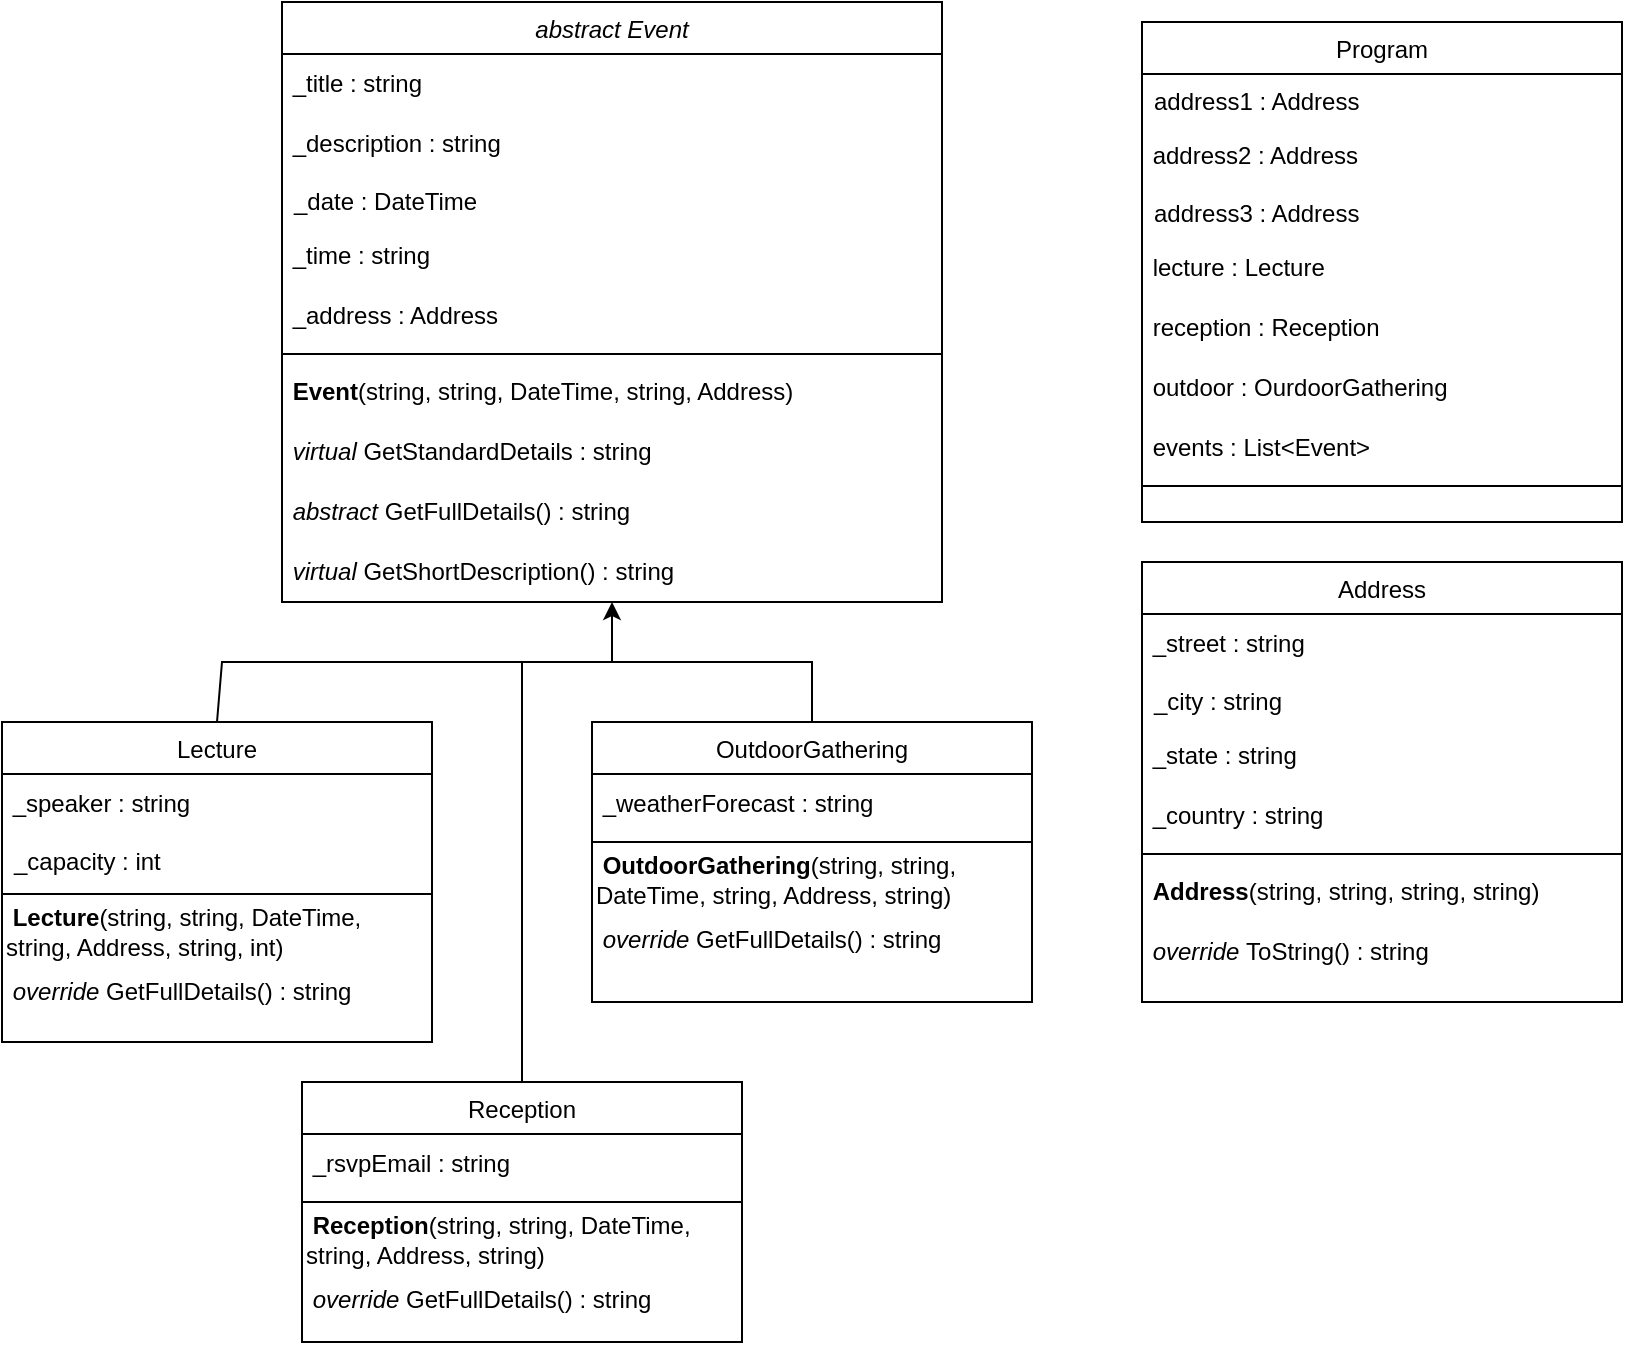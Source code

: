 <mxfile version="25.0.3">
  <diagram name="Page-1" id="dXVBOWxPNTxbUymby9Nb">
    <mxGraphModel dx="860" dy="729" grid="1" gridSize="10" guides="1" tooltips="1" connect="1" arrows="1" fold="1" page="1" pageScale="1" pageWidth="850" pageHeight="1100" math="0" shadow="0">
      <root>
        <mxCell id="0" />
        <mxCell id="1" parent="0" />
        <mxCell id="rQjfvSd08ti9-D7rB74_-1" value="Program" style="swimlane;fontStyle=0;align=center;verticalAlign=top;childLayout=stackLayout;horizontal=1;startSize=26;horizontalStack=0;resizeParent=1;resizeLast=0;collapsible=1;marginBottom=0;rounded=0;shadow=0;strokeWidth=1;" vertex="1" parent="1">
          <mxGeometry x="590" y="20" width="240" height="250" as="geometry">
            <mxRectangle x="130" y="380" width="160" height="26" as="alternateBounds" />
          </mxGeometry>
        </mxCell>
        <mxCell id="rQjfvSd08ti9-D7rB74_-2" value="address1 : Address" style="text;align=left;verticalAlign=top;spacingLeft=4;spacingRight=4;overflow=hidden;rotatable=0;points=[[0,0.5],[1,0.5]];portConstraint=eastwest;" vertex="1" parent="rQjfvSd08ti9-D7rB74_-1">
          <mxGeometry y="26" width="240" height="26" as="geometry" />
        </mxCell>
        <mxCell id="rQjfvSd08ti9-D7rB74_-3" value="&amp;nbsp;address2 : Address" style="text;html=1;align=left;verticalAlign=middle;whiteSpace=wrap;rounded=0;" vertex="1" parent="rQjfvSd08ti9-D7rB74_-1">
          <mxGeometry y="52" width="240" height="30" as="geometry" />
        </mxCell>
        <mxCell id="rQjfvSd08ti9-D7rB74_-4" value="address3 : Address" style="text;align=left;verticalAlign=top;spacingLeft=4;spacingRight=4;overflow=hidden;rotatable=0;points=[[0,0.5],[1,0.5]];portConstraint=eastwest;rounded=0;shadow=0;html=0;" vertex="1" parent="rQjfvSd08ti9-D7rB74_-1">
          <mxGeometry y="82" width="240" height="26" as="geometry" />
        </mxCell>
        <mxCell id="rQjfvSd08ti9-D7rB74_-5" value="&amp;nbsp;lecture : Lecture" style="text;html=1;align=left;verticalAlign=middle;whiteSpace=wrap;rounded=0;" vertex="1" parent="rQjfvSd08ti9-D7rB74_-1">
          <mxGeometry y="108" width="240" height="30" as="geometry" />
        </mxCell>
        <mxCell id="rQjfvSd08ti9-D7rB74_-6" value="&amp;nbsp;reception : Reception" style="text;html=1;align=left;verticalAlign=middle;whiteSpace=wrap;rounded=0;" vertex="1" parent="rQjfvSd08ti9-D7rB74_-1">
          <mxGeometry y="138" width="240" height="30" as="geometry" />
        </mxCell>
        <mxCell id="rQjfvSd08ti9-D7rB74_-7" value="&amp;nbsp;outdoor : OurdoorGathering&amp;nbsp;" style="text;html=1;align=left;verticalAlign=middle;whiteSpace=wrap;rounded=0;" vertex="1" parent="rQjfvSd08ti9-D7rB74_-1">
          <mxGeometry y="168" width="240" height="30" as="geometry" />
        </mxCell>
        <mxCell id="rQjfvSd08ti9-D7rB74_-8" value="&amp;nbsp;events : List&amp;lt;Event&amp;gt;" style="text;html=1;align=left;verticalAlign=middle;whiteSpace=wrap;rounded=0;" vertex="1" parent="rQjfvSd08ti9-D7rB74_-1">
          <mxGeometry y="198" width="240" height="30" as="geometry" />
        </mxCell>
        <mxCell id="rQjfvSd08ti9-D7rB74_-12" value="" style="line;html=1;strokeWidth=1;align=left;verticalAlign=middle;spacingTop=-1;spacingLeft=3;spacingRight=3;rotatable=0;labelPosition=right;points=[];portConstraint=eastwest;" vertex="1" parent="rQjfvSd08ti9-D7rB74_-1">
          <mxGeometry y="228" width="240" height="8" as="geometry" />
        </mxCell>
        <mxCell id="rQjfvSd08ti9-D7rB74_-13" value="OutdoorGathering" style="swimlane;fontStyle=0;align=center;verticalAlign=top;childLayout=stackLayout;horizontal=1;startSize=26;horizontalStack=0;resizeParent=1;resizeLast=0;collapsible=1;marginBottom=0;rounded=0;shadow=0;strokeWidth=1;" vertex="1" parent="1">
          <mxGeometry x="315" y="370" width="220" height="140" as="geometry">
            <mxRectangle x="310" y="230" width="170" height="26" as="alternateBounds" />
          </mxGeometry>
        </mxCell>
        <mxCell id="rQjfvSd08ti9-D7rB74_-14" value="&amp;nbsp;_weatherForecast : string" style="text;html=1;align=left;verticalAlign=middle;whiteSpace=wrap;rounded=0;" vertex="1" parent="rQjfvSd08ti9-D7rB74_-13">
          <mxGeometry y="26" width="220" height="30" as="geometry" />
        </mxCell>
        <mxCell id="rQjfvSd08ti9-D7rB74_-16" value="" style="line;html=1;strokeWidth=1;align=left;verticalAlign=middle;spacingTop=-1;spacingLeft=3;spacingRight=3;rotatable=0;labelPosition=right;points=[];portConstraint=eastwest;" vertex="1" parent="rQjfvSd08ti9-D7rB74_-13">
          <mxGeometry y="56" width="220" height="8" as="geometry" />
        </mxCell>
        <mxCell id="rQjfvSd08ti9-D7rB74_-17" value="&amp;nbsp;&lt;b&gt;OutdoorGathering&lt;/b&gt;(string, string, DateTime, string, Address, string)&amp;nbsp;" style="text;html=1;align=left;verticalAlign=middle;whiteSpace=wrap;rounded=0;" vertex="1" parent="rQjfvSd08ti9-D7rB74_-13">
          <mxGeometry y="64" width="220" height="30" as="geometry" />
        </mxCell>
        <mxCell id="rQjfvSd08ti9-D7rB74_-18" value="&amp;nbsp;&lt;i&gt;override &lt;/i&gt;GetFullDetails() : string" style="text;html=1;align=left;verticalAlign=middle;whiteSpace=wrap;rounded=0;" vertex="1" parent="rQjfvSd08ti9-D7rB74_-13">
          <mxGeometry y="94" width="220" height="30" as="geometry" />
        </mxCell>
        <mxCell id="rQjfvSd08ti9-D7rB74_-22" value="Address" style="swimlane;fontStyle=0;align=center;verticalAlign=top;childLayout=stackLayout;horizontal=1;startSize=26;horizontalStack=0;resizeParent=1;resizeLast=0;collapsible=1;marginBottom=0;rounded=0;shadow=0;strokeWidth=1;" vertex="1" parent="1">
          <mxGeometry x="590" y="290" width="240" height="220" as="geometry">
            <mxRectangle x="310" y="230" width="170" height="26" as="alternateBounds" />
          </mxGeometry>
        </mxCell>
        <mxCell id="rQjfvSd08ti9-D7rB74_-23" value="&amp;nbsp;_street : string" style="text;html=1;align=left;verticalAlign=middle;whiteSpace=wrap;rounded=0;" vertex="1" parent="rQjfvSd08ti9-D7rB74_-22">
          <mxGeometry y="26" width="240" height="30" as="geometry" />
        </mxCell>
        <mxCell id="rQjfvSd08ti9-D7rB74_-24" value="_city : string" style="text;align=left;verticalAlign=top;spacingLeft=4;spacingRight=4;overflow=hidden;rotatable=0;points=[[0,0.5],[1,0.5]];portConstraint=eastwest;" vertex="1" parent="rQjfvSd08ti9-D7rB74_-22">
          <mxGeometry y="56" width="240" height="26" as="geometry" />
        </mxCell>
        <mxCell id="rQjfvSd08ti9-D7rB74_-51" value="&amp;nbsp;_state : string" style="text;html=1;align=left;verticalAlign=middle;whiteSpace=wrap;rounded=0;" vertex="1" parent="rQjfvSd08ti9-D7rB74_-22">
          <mxGeometry y="82" width="240" height="30" as="geometry" />
        </mxCell>
        <mxCell id="rQjfvSd08ti9-D7rB74_-52" value="&amp;nbsp;_country : string" style="text;html=1;align=left;verticalAlign=middle;whiteSpace=wrap;rounded=0;" vertex="1" parent="rQjfvSd08ti9-D7rB74_-22">
          <mxGeometry y="112" width="240" height="30" as="geometry" />
        </mxCell>
        <mxCell id="rQjfvSd08ti9-D7rB74_-25" value="" style="line;html=1;strokeWidth=1;align=left;verticalAlign=middle;spacingTop=-1;spacingLeft=3;spacingRight=3;rotatable=0;labelPosition=right;points=[];portConstraint=eastwest;" vertex="1" parent="rQjfvSd08ti9-D7rB74_-22">
          <mxGeometry y="142" width="240" height="8" as="geometry" />
        </mxCell>
        <mxCell id="rQjfvSd08ti9-D7rB74_-26" value="&lt;b&gt;&amp;nbsp;Address&lt;/b&gt;(string, string, string, string)&amp;nbsp;" style="text;html=1;align=left;verticalAlign=middle;whiteSpace=wrap;rounded=0;" vertex="1" parent="rQjfvSd08ti9-D7rB74_-22">
          <mxGeometry y="150" width="240" height="30" as="geometry" />
        </mxCell>
        <mxCell id="rQjfvSd08ti9-D7rB74_-27" value="&lt;i&gt;&amp;nbsp;override &lt;/i&gt;ToString() : string" style="text;html=1;align=left;verticalAlign=middle;whiteSpace=wrap;rounded=0;" vertex="1" parent="rQjfvSd08ti9-D7rB74_-22">
          <mxGeometry y="180" width="240" height="30" as="geometry" />
        </mxCell>
        <mxCell id="rQjfvSd08ti9-D7rB74_-30" value="abstract Event" style="swimlane;fontStyle=2;align=center;verticalAlign=top;childLayout=stackLayout;horizontal=1;startSize=26;horizontalStack=0;resizeParent=1;resizeLast=0;collapsible=1;marginBottom=0;rounded=0;shadow=0;strokeWidth=1;" vertex="1" parent="1">
          <mxGeometry x="160" y="10" width="330" height="300" as="geometry">
            <mxRectangle x="310" y="230" width="170" height="26" as="alternateBounds" />
          </mxGeometry>
        </mxCell>
        <mxCell id="rQjfvSd08ti9-D7rB74_-31" value="&amp;nbsp;_title : string" style="text;html=1;align=left;verticalAlign=middle;whiteSpace=wrap;rounded=0;" vertex="1" parent="rQjfvSd08ti9-D7rB74_-30">
          <mxGeometry y="26" width="330" height="30" as="geometry" />
        </mxCell>
        <mxCell id="rQjfvSd08ti9-D7rB74_-49" value="&amp;nbsp;_description : string" style="text;html=1;align=left;verticalAlign=middle;whiteSpace=wrap;rounded=0;" vertex="1" parent="rQjfvSd08ti9-D7rB74_-30">
          <mxGeometry y="56" width="330" height="30" as="geometry" />
        </mxCell>
        <mxCell id="rQjfvSd08ti9-D7rB74_-32" value="_date : DateTime" style="text;align=left;verticalAlign=top;spacingLeft=4;spacingRight=4;overflow=hidden;rotatable=0;points=[[0,0.5],[1,0.5]];portConstraint=eastwest;" vertex="1" parent="rQjfvSd08ti9-D7rB74_-30">
          <mxGeometry y="86" width="330" height="26" as="geometry" />
        </mxCell>
        <mxCell id="rQjfvSd08ti9-D7rB74_-33" value="&amp;nbsp;_time : string" style="text;html=1;align=left;verticalAlign=middle;whiteSpace=wrap;rounded=0;" vertex="1" parent="rQjfvSd08ti9-D7rB74_-30">
          <mxGeometry y="112" width="330" height="30" as="geometry" />
        </mxCell>
        <mxCell id="rQjfvSd08ti9-D7rB74_-34" value="&amp;nbsp;_address : Address" style="text;html=1;align=left;verticalAlign=middle;whiteSpace=wrap;rounded=0;" vertex="1" parent="rQjfvSd08ti9-D7rB74_-30">
          <mxGeometry y="142" width="330" height="30" as="geometry" />
        </mxCell>
        <mxCell id="rQjfvSd08ti9-D7rB74_-35" value="" style="line;html=1;strokeWidth=1;align=left;verticalAlign=middle;spacingTop=-1;spacingLeft=3;spacingRight=3;rotatable=0;labelPosition=right;points=[];portConstraint=eastwest;" vertex="1" parent="rQjfvSd08ti9-D7rB74_-30">
          <mxGeometry y="172" width="330" height="8" as="geometry" />
        </mxCell>
        <mxCell id="rQjfvSd08ti9-D7rB74_-36" value="&lt;b&gt;&amp;nbsp;Event&lt;/b&gt;(string, string, DateTime, string, Address)&amp;nbsp;" style="text;html=1;align=left;verticalAlign=middle;whiteSpace=wrap;rounded=0;" vertex="1" parent="rQjfvSd08ti9-D7rB74_-30">
          <mxGeometry y="180" width="330" height="30" as="geometry" />
        </mxCell>
        <mxCell id="rQjfvSd08ti9-D7rB74_-37" value="&amp;nbsp;&lt;i&gt;virtual &lt;/i&gt;GetStandardDetails : string" style="text;html=1;align=left;verticalAlign=middle;whiteSpace=wrap;rounded=0;" vertex="1" parent="rQjfvSd08ti9-D7rB74_-30">
          <mxGeometry y="210" width="330" height="30" as="geometry" />
        </mxCell>
        <mxCell id="rQjfvSd08ti9-D7rB74_-38" value="&lt;i&gt;&amp;nbsp;abstract &lt;/i&gt;GetFullDetails() : string" style="text;html=1;align=left;verticalAlign=middle;whiteSpace=wrap;rounded=0;" vertex="1" parent="rQjfvSd08ti9-D7rB74_-30">
          <mxGeometry y="240" width="330" height="30" as="geometry" />
        </mxCell>
        <mxCell id="rQjfvSd08ti9-D7rB74_-50" value="&amp;nbsp;&lt;i&gt;virtual &lt;/i&gt;GetShortDescription() : string" style="text;html=1;align=left;verticalAlign=middle;whiteSpace=wrap;rounded=0;" vertex="1" parent="rQjfvSd08ti9-D7rB74_-30">
          <mxGeometry y="270" width="330" height="30" as="geometry" />
        </mxCell>
        <mxCell id="rQjfvSd08ti9-D7rB74_-39" value="Lecture" style="swimlane;fontStyle=0;align=center;verticalAlign=top;childLayout=stackLayout;horizontal=1;startSize=26;horizontalStack=0;resizeParent=1;resizeLast=0;collapsible=1;marginBottom=0;rounded=0;shadow=0;strokeWidth=1;" vertex="1" parent="1">
          <mxGeometry x="20" y="370" width="215" height="160" as="geometry">
            <mxRectangle x="310" y="230" width="170" height="26" as="alternateBounds" />
          </mxGeometry>
        </mxCell>
        <mxCell id="rQjfvSd08ti9-D7rB74_-40" value="&amp;nbsp;_speaker : string" style="text;html=1;align=left;verticalAlign=middle;whiteSpace=wrap;rounded=0;" vertex="1" parent="rQjfvSd08ti9-D7rB74_-39">
          <mxGeometry y="26" width="215" height="30" as="geometry" />
        </mxCell>
        <mxCell id="rQjfvSd08ti9-D7rB74_-41" value="_capacity : int" style="text;align=left;verticalAlign=top;spacingLeft=4;spacingRight=4;overflow=hidden;rotatable=0;points=[[0,0.5],[1,0.5]];portConstraint=eastwest;" vertex="1" parent="rQjfvSd08ti9-D7rB74_-39">
          <mxGeometry y="56" width="215" height="26" as="geometry" />
        </mxCell>
        <mxCell id="rQjfvSd08ti9-D7rB74_-44" value="" style="line;html=1;strokeWidth=1;align=left;verticalAlign=middle;spacingTop=-1;spacingLeft=3;spacingRight=3;rotatable=0;labelPosition=right;points=[];portConstraint=eastwest;" vertex="1" parent="rQjfvSd08ti9-D7rB74_-39">
          <mxGeometry y="82" width="215" height="8" as="geometry" />
        </mxCell>
        <mxCell id="rQjfvSd08ti9-D7rB74_-45" value="&lt;b&gt;&amp;nbsp;Lecture&lt;/b&gt;(string, string, DateTime, string, Address, string, int)&amp;nbsp;" style="text;html=1;align=left;verticalAlign=middle;whiteSpace=wrap;rounded=0;" vertex="1" parent="rQjfvSd08ti9-D7rB74_-39">
          <mxGeometry y="90" width="215" height="30" as="geometry" />
        </mxCell>
        <mxCell id="rQjfvSd08ti9-D7rB74_-46" value="&amp;nbsp;&lt;i&gt;override&amp;nbsp;&lt;/i&gt;GetFullDetails() : string" style="text;html=1;align=left;verticalAlign=middle;whiteSpace=wrap;rounded=0;" vertex="1" parent="rQjfvSd08ti9-D7rB74_-39">
          <mxGeometry y="120" width="215" height="30" as="geometry" />
        </mxCell>
        <mxCell id="rQjfvSd08ti9-D7rB74_-55" value="" style="endArrow=classic;html=1;rounded=0;entryX=0.5;entryY=1;entryDx=0;entryDy=0;exitX=0.5;exitY=0;exitDx=0;exitDy=0;" edge="1" parent="1" source="rQjfvSd08ti9-D7rB74_-13" target="rQjfvSd08ti9-D7rB74_-50">
          <mxGeometry width="50" height="50" relative="1" as="geometry">
            <mxPoint x="120" y="410" as="sourcePoint" />
            <mxPoint x="170" y="360" as="targetPoint" />
            <Array as="points">
              <mxPoint x="425" y="340" />
              <mxPoint x="325" y="340" />
            </Array>
          </mxGeometry>
        </mxCell>
        <mxCell id="rQjfvSd08ti9-D7rB74_-56" value="" style="endArrow=none;html=1;rounded=0;exitX=0.5;exitY=0;exitDx=0;exitDy=0;" edge="1" parent="1" source="rQjfvSd08ti9-D7rB74_-39">
          <mxGeometry width="50" height="50" relative="1" as="geometry">
            <mxPoint x="120" y="410" as="sourcePoint" />
            <mxPoint x="340" y="340" as="targetPoint" />
            <Array as="points">
              <mxPoint x="130" y="340" />
            </Array>
          </mxGeometry>
        </mxCell>
        <mxCell id="rQjfvSd08ti9-D7rB74_-59" value="Reception" style="swimlane;fontStyle=0;align=center;verticalAlign=top;childLayout=stackLayout;horizontal=1;startSize=26;horizontalStack=0;resizeParent=1;resizeLast=0;collapsible=1;marginBottom=0;rounded=0;shadow=0;strokeWidth=1;" vertex="1" parent="1">
          <mxGeometry x="170" y="550" width="220" height="130" as="geometry">
            <mxRectangle x="310" y="230" width="170" height="26" as="alternateBounds" />
          </mxGeometry>
        </mxCell>
        <mxCell id="rQjfvSd08ti9-D7rB74_-60" value="&amp;nbsp;_rsvpEmail : string" style="text;html=1;align=left;verticalAlign=middle;whiteSpace=wrap;rounded=0;" vertex="1" parent="rQjfvSd08ti9-D7rB74_-59">
          <mxGeometry y="26" width="220" height="30" as="geometry" />
        </mxCell>
        <mxCell id="rQjfvSd08ti9-D7rB74_-61" value="" style="line;html=1;strokeWidth=1;align=left;verticalAlign=middle;spacingTop=-1;spacingLeft=3;spacingRight=3;rotatable=0;labelPosition=right;points=[];portConstraint=eastwest;" vertex="1" parent="rQjfvSd08ti9-D7rB74_-59">
          <mxGeometry y="56" width="220" height="8" as="geometry" />
        </mxCell>
        <mxCell id="rQjfvSd08ti9-D7rB74_-62" value="&amp;nbsp;&lt;b&gt;Reception&lt;/b&gt;(string, string, DateTime, string, Address, string)&amp;nbsp;" style="text;html=1;align=left;verticalAlign=middle;whiteSpace=wrap;rounded=0;" vertex="1" parent="rQjfvSd08ti9-D7rB74_-59">
          <mxGeometry y="64" width="220" height="30" as="geometry" />
        </mxCell>
        <mxCell id="rQjfvSd08ti9-D7rB74_-63" value="&amp;nbsp;&lt;i&gt;override &lt;/i&gt;GetFullDetails() : string" style="text;html=1;align=left;verticalAlign=middle;whiteSpace=wrap;rounded=0;" vertex="1" parent="rQjfvSd08ti9-D7rB74_-59">
          <mxGeometry y="94" width="220" height="30" as="geometry" />
        </mxCell>
        <mxCell id="rQjfvSd08ti9-D7rB74_-64" value="" style="endArrow=none;html=1;rounded=0;exitX=0.5;exitY=0;exitDx=0;exitDy=0;" edge="1" parent="1" source="rQjfvSd08ti9-D7rB74_-59">
          <mxGeometry width="50" height="50" relative="1" as="geometry">
            <mxPoint x="250" y="490" as="sourcePoint" />
            <mxPoint x="280" y="340" as="targetPoint" />
          </mxGeometry>
        </mxCell>
      </root>
    </mxGraphModel>
  </diagram>
</mxfile>

